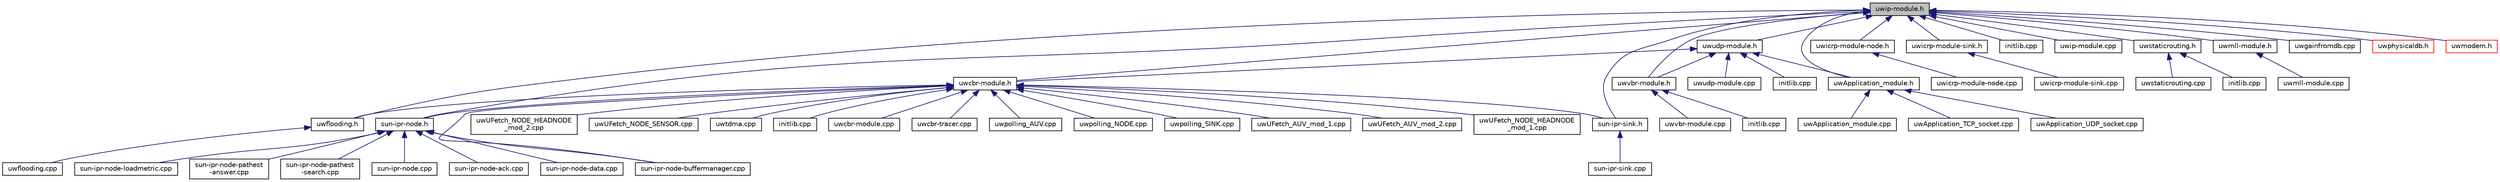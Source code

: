 digraph "uwip-module.h"
{
 // LATEX_PDF_SIZE
  edge [fontname="Helvetica",fontsize="10",labelfontname="Helvetica",labelfontsize="10"];
  node [fontname="Helvetica",fontsize="10",shape=record];
  Node1 [label="uwip-module.h",height=0.2,width=0.4,color="black", fillcolor="grey75", style="filled", fontcolor="black",tooltip="Provides the UWIP packets header description. Definition of the class that define the network layer."];
  Node1 -> Node2 [dir="back",color="midnightblue",fontsize="10",style="solid",fontname="Helvetica"];
  Node2 [label="uwcbr-module.h",height=0.2,width=0.4,color="black", fillcolor="white", style="filled",URL="$uwcbr-module_8h.html",tooltip="Provides the UWCBR packets header description and the definition of the class UWCBR."];
  Node2 -> Node3 [dir="back",color="midnightblue",fontsize="10",style="solid",fontname="Helvetica"];
  Node3 [label="initlib.cpp",height=0.2,width=0.4,color="black", fillcolor="white", style="filled",URL="$application_2uwcbr_2initlib_8cpp.html",tooltip="Provides the initialization of uwcbr libraries."];
  Node2 -> Node4 [dir="back",color="midnightblue",fontsize="10",style="solid",fontname="Helvetica"];
  Node4 [label="uwcbr-module.cpp",height=0.2,width=0.4,color="black", fillcolor="white", style="filled",URL="$uwcbr-module_8cpp.html",tooltip=" "];
  Node2 -> Node5 [dir="back",color="midnightblue",fontsize="10",style="solid",fontname="Helvetica"];
  Node5 [label="uwcbr-tracer.cpp",height=0.2,width=0.4,color="black", fillcolor="white", style="filled",URL="$uwcbr-tracer_8cpp.html",tooltip=" "];
  Node2 -> Node6 [dir="back",color="midnightblue",fontsize="10",style="solid",fontname="Helvetica"];
  Node6 [label="uwflooding.h",height=0.2,width=0.4,color="black", fillcolor="white", style="filled",URL="$uwflooding_8h.html",tooltip="Flooding based routing protocol."];
  Node6 -> Node7 [dir="back",color="midnightblue",fontsize="10",style="solid",fontname="Helvetica"];
  Node7 [label="uwflooding.cpp",height=0.2,width=0.4,color="black", fillcolor="white", style="filled",URL="$uwflooding_8cpp.html",tooltip="Implements UwFlooding class."];
  Node2 -> Node8 [dir="back",color="midnightblue",fontsize="10",style="solid",fontname="Helvetica"];
  Node8 [label="sun-ipr-node-buffermanager.cpp",height=0.2,width=0.4,color="black", fillcolor="white", style="filled",URL="$sun-ipr-node-buffermanager_8cpp.html",tooltip="Provides the implementation of all the methods regarding Buffer Management."];
  Node2 -> Node9 [dir="back",color="midnightblue",fontsize="10",style="solid",fontname="Helvetica"];
  Node9 [label="sun-ipr-node.h",height=0.2,width=0.4,color="black", fillcolor="white", style="filled",URL="$sun-ipr-node_8h.html",tooltip="Dinamic source routing protocol, this file contains Nodes specifications."];
  Node9 -> Node10 [dir="back",color="midnightblue",fontsize="10",style="solid",fontname="Helvetica"];
  Node10 [label="sun-ipr-node-ack.cpp",height=0.2,width=0.4,color="black", fillcolor="white", style="filled",URL="$sun-ipr-node-ack_8cpp.html",tooltip="Provides the implementation of all the methods regarding Ack Packets."];
  Node9 -> Node8 [dir="back",color="midnightblue",fontsize="10",style="solid",fontname="Helvetica"];
  Node9 -> Node11 [dir="back",color="midnightblue",fontsize="10",style="solid",fontname="Helvetica"];
  Node11 [label="sun-ipr-node-data.cpp",height=0.2,width=0.4,color="black", fillcolor="white", style="filled",URL="$sun-ipr-node-data_8cpp.html",tooltip=" "];
  Node9 -> Node12 [dir="back",color="midnightblue",fontsize="10",style="solid",fontname="Helvetica"];
  Node12 [label="sun-ipr-node-loadmetric.cpp",height=0.2,width=0.4,color="black", fillcolor="white", style="filled",URL="$sun-ipr-node-loadmetric_8cpp.html",tooltip="Provides the implementation of all the methods regarding the Load metric."];
  Node9 -> Node13 [dir="back",color="midnightblue",fontsize="10",style="solid",fontname="Helvetica"];
  Node13 [label="sun-ipr-node-pathest\l-answer.cpp",height=0.2,width=0.4,color="black", fillcolor="white", style="filled",URL="$sun-ipr-node-pathest-answer_8cpp.html",tooltip="Provides the implementation of all the methods regarding Path Establishment Answer Packets."];
  Node9 -> Node14 [dir="back",color="midnightblue",fontsize="10",style="solid",fontname="Helvetica"];
  Node14 [label="sun-ipr-node-pathest\l-search.cpp",height=0.2,width=0.4,color="black", fillcolor="white", style="filled",URL="$sun-ipr-node-pathest-search_8cpp.html",tooltip="Provides the implementation of all the methods regarding Path Establishment Search Packets."];
  Node9 -> Node15 [dir="back",color="midnightblue",fontsize="10",style="solid",fontname="Helvetica"];
  Node15 [label="sun-ipr-node.cpp",height=0.2,width=0.4,color="black", fillcolor="white", style="filled",URL="$sun-ipr-node_8cpp.html",tooltip="Implements a SunIPRoutingNode."];
  Node2 -> Node16 [dir="back",color="midnightblue",fontsize="10",style="solid",fontname="Helvetica"];
  Node16 [label="sun-ipr-sink.h",height=0.2,width=0.4,color="black", fillcolor="white", style="filled",URL="$sun-ipr-sink_8h.html",tooltip="Dinamic source routing protocol, this file contains Sinks specifications."];
  Node16 -> Node17 [dir="back",color="midnightblue",fontsize="10",style="solid",fontname="Helvetica"];
  Node17 [label="sun-ipr-sink.cpp",height=0.2,width=0.4,color="black", fillcolor="white", style="filled",URL="$sun-ipr-sink_8cpp.html",tooltip="Implements a SunIPRoutingSink."];
  Node2 -> Node18 [dir="back",color="midnightblue",fontsize="10",style="solid",fontname="Helvetica"];
  Node18 [label="uwpolling_AUV.cpp",height=0.2,width=0.4,color="black", fillcolor="white", style="filled",URL="$uwpolling__AUV_8cpp.html",tooltip="Provides the implementation of Uwpolling_AUV class."];
  Node2 -> Node19 [dir="back",color="midnightblue",fontsize="10",style="solid",fontname="Helvetica"];
  Node19 [label="uwpolling_NODE.cpp",height=0.2,width=0.4,color="black", fillcolor="white", style="filled",URL="$uwpolling__NODE_8cpp.html",tooltip="Implementation of Uwpolling_NODE class."];
  Node2 -> Node20 [dir="back",color="midnightblue",fontsize="10",style="solid",fontname="Helvetica"];
  Node20 [label="uwpolling_SINK.cpp",height=0.2,width=0.4,color="black", fillcolor="white", style="filled",URL="$uwpolling__SINK_8cpp.html",tooltip="Implementation of Uwpolling_SINK class."];
  Node2 -> Node21 [dir="back",color="midnightblue",fontsize="10",style="solid",fontname="Helvetica"];
  Node21 [label="uwUFetch_AUV_mod_1.cpp",height=0.2,width=0.4,color="black", fillcolor="white", style="filled",URL="$uwUFetch__AUV__mod__1_8cpp.html",tooltip=" "];
  Node2 -> Node22 [dir="back",color="midnightblue",fontsize="10",style="solid",fontname="Helvetica"];
  Node22 [label="uwUFetch_AUV_mod_2.cpp",height=0.2,width=0.4,color="black", fillcolor="white", style="filled",URL="$uwUFetch__AUV__mod__2_8cpp.html",tooltip=" "];
  Node2 -> Node23 [dir="back",color="midnightblue",fontsize="10",style="solid",fontname="Helvetica"];
  Node23 [label="uwUFetch_NODE_HEADNODE\l_mod_1.cpp",height=0.2,width=0.4,color="black", fillcolor="white", style="filled",URL="$uwUFetch__NODE__HEADNODE__mod__1_8cpp.html",tooltip="Class that provide the implementation of HEAD NODE entity of uwUFetch protocol using a RTS and CTS pa..."];
  Node2 -> Node24 [dir="back",color="midnightblue",fontsize="10",style="solid",fontname="Helvetica"];
  Node24 [label="uwUFetch_NODE_HEADNODE\l_mod_2.cpp",height=0.2,width=0.4,color="black", fillcolor="white", style="filled",URL="$uwUFetch__NODE__HEADNODE__mod__2_8cpp.html",tooltip=" "];
  Node2 -> Node25 [dir="back",color="midnightblue",fontsize="10",style="solid",fontname="Helvetica"];
  Node25 [label="uwUFetch_NODE_SENSOR.cpp",height=0.2,width=0.4,color="black", fillcolor="white", style="filled",URL="$uwUFetch__NODE__SENSOR_8cpp.html",tooltip="Class that provide the implementation of the SENSOR NODE entity of uwUFetch protocol."];
  Node2 -> Node26 [dir="back",color="midnightblue",fontsize="10",style="solid",fontname="Helvetica"];
  Node26 [label="uwtdma.cpp",height=0.2,width=0.4,color="black", fillcolor="white", style="filled",URL="$uwtdma_8cpp.html",tooltip="Provides the implementation of the class UWTDMA."];
  Node1 -> Node27 [dir="back",color="midnightblue",fontsize="10",style="solid",fontname="Helvetica"];
  Node27 [label="uwvbr-module.h",height=0.2,width=0.4,color="black", fillcolor="white", style="filled",URL="$uwvbr-module_8h.html",tooltip="Provides the UWVBR packets header description and the definition of the class UWVBR."];
  Node27 -> Node28 [dir="back",color="midnightblue",fontsize="10",style="solid",fontname="Helvetica"];
  Node28 [label="initlib.cpp",height=0.2,width=0.4,color="black", fillcolor="white", style="filled",URL="$application_2uwvbr_2initlib_8cpp.html",tooltip=" "];
  Node27 -> Node29 [dir="back",color="midnightblue",fontsize="10",style="solid",fontname="Helvetica"];
  Node29 [label="uwvbr-module.cpp",height=0.2,width=0.4,color="black", fillcolor="white", style="filled",URL="$uwvbr-module_8cpp.html",tooltip=" "];
  Node1 -> Node30 [dir="back",color="midnightblue",fontsize="10",style="solid",fontname="Helvetica"];
  Node30 [label="uwApplication_module.h",height=0.2,width=0.4,color="black", fillcolor="white", style="filled",URL="$uwApplication__module_8h.html",tooltip=" "];
  Node30 -> Node31 [dir="back",color="midnightblue",fontsize="10",style="solid",fontname="Helvetica"];
  Node31 [label="uwApplication_module.cpp",height=0.2,width=0.4,color="black", fillcolor="white", style="filled",URL="$uwApplication__module_8cpp.html",tooltip="Provides the definition of uwApplicationmodule class."];
  Node30 -> Node32 [dir="back",color="midnightblue",fontsize="10",style="solid",fontname="Helvetica"];
  Node32 [label="uwApplication_TCP_socket.cpp",height=0.2,width=0.4,color="black", fillcolor="white", style="filled",URL="$uwApplication__TCP__socket_8cpp.html",tooltip=" "];
  Node30 -> Node33 [dir="back",color="midnightblue",fontsize="10",style="solid",fontname="Helvetica"];
  Node33 [label="uwApplication_UDP_socket.cpp",height=0.2,width=0.4,color="black", fillcolor="white", style="filled",URL="$uwApplication__UDP__socket_8cpp.html",tooltip=" "];
  Node1 -> Node34 [dir="back",color="midnightblue",fontsize="10",style="solid",fontname="Helvetica"];
  Node34 [label="uwicrp-module-node.h",height=0.2,width=0.4,color="black", fillcolor="white", style="filled",URL="$uwicrp-module-node_8h.html",tooltip="Provides a module for nodes that needs a simple and dynamic routing protocol."];
  Node34 -> Node35 [dir="back",color="midnightblue",fontsize="10",style="solid",fontname="Helvetica"];
  Node35 [label="uwicrp-module-node.cpp",height=0.2,width=0.4,color="black", fillcolor="white", style="filled",URL="$uwicrp-module-node_8cpp.html",tooltip="Implements UWIcrpNode."];
  Node1 -> Node36 [dir="back",color="midnightblue",fontsize="10",style="solid",fontname="Helvetica"];
  Node36 [label="uwicrp-module-sink.h",height=0.2,width=0.4,color="black", fillcolor="white", style="filled",URL="$uwicrp-module-sink_8h.html",tooltip="Provides a module for sinks that needs a simple and dynamic routing protocol."];
  Node36 -> Node37 [dir="back",color="midnightblue",fontsize="10",style="solid",fontname="Helvetica"];
  Node37 [label="uwicrp-module-sink.cpp",height=0.2,width=0.4,color="black", fillcolor="white", style="filled",URL="$uwicrp-module-sink_8cpp.html",tooltip="Implements UWIcrpSink."];
  Node1 -> Node38 [dir="back",color="midnightblue",fontsize="10",style="solid",fontname="Helvetica"];
  Node38 [label="initlib.cpp",height=0.2,width=0.4,color="black", fillcolor="white", style="filled",URL="$network_2uwip_2initlib_8cpp.html",tooltip="Provides the initialization of uwip libraries."];
  Node1 -> Node39 [dir="back",color="midnightblue",fontsize="10",style="solid",fontname="Helvetica"];
  Node39 [label="uwip-module.cpp",height=0.2,width=0.4,color="black", fillcolor="white", style="filled",URL="$uwip-module_8cpp.html",tooltip="Implements UWIPModule."];
  Node1 -> Node6 [dir="back",color="midnightblue",fontsize="10",style="solid",fontname="Helvetica"];
  Node1 -> Node40 [dir="back",color="midnightblue",fontsize="10",style="solid",fontname="Helvetica"];
  Node40 [label="uwstaticrouting.h",height=0.2,width=0.4,color="black", fillcolor="white", style="filled",URL="$uwstaticrouting_8h.html",tooltip="Provides basic routing functionalities."];
  Node40 -> Node41 [dir="back",color="midnightblue",fontsize="10",style="solid",fontname="Helvetica"];
  Node41 [label="initlib.cpp",height=0.2,width=0.4,color="black", fillcolor="white", style="filled",URL="$network_2uwstaticrouting_2initlib_8cpp.html",tooltip="Provides the initialization of uwstaticrouting libraries."];
  Node40 -> Node42 [dir="back",color="midnightblue",fontsize="10",style="solid",fontname="Helvetica"];
  Node42 [label="uwstaticrouting.cpp",height=0.2,width=0.4,color="black", fillcolor="white", style="filled",URL="$uwstaticrouting_8cpp.html",tooltip="Provides the class implementation of UWSTATICROUTING."];
  Node1 -> Node9 [dir="back",color="midnightblue",fontsize="10",style="solid",fontname="Helvetica"];
  Node1 -> Node16 [dir="back",color="midnightblue",fontsize="10",style="solid",fontname="Helvetica"];
  Node1 -> Node43 [dir="back",color="midnightblue",fontsize="10",style="solid",fontname="Helvetica"];
  Node43 [label="uwudp-module.h",height=0.2,width=0.4,color="black", fillcolor="white", style="filled",URL="$uwudp-module_8h.html",tooltip="Provides the UWUDP packets header description and the definition of the class UWUDP."];
  Node43 -> Node2 [dir="back",color="midnightblue",fontsize="10",style="solid",fontname="Helvetica"];
  Node43 -> Node27 [dir="back",color="midnightblue",fontsize="10",style="solid",fontname="Helvetica"];
  Node43 -> Node30 [dir="back",color="midnightblue",fontsize="10",style="solid",fontname="Helvetica"];
  Node43 -> Node44 [dir="back",color="midnightblue",fontsize="10",style="solid",fontname="Helvetica"];
  Node44 [label="initlib.cpp",height=0.2,width=0.4,color="black", fillcolor="white", style="filled",URL="$transport_2uwudp_2initlib_8cpp.html",tooltip="Provides the initialization of uwudp libraries."];
  Node43 -> Node45 [dir="back",color="midnightblue",fontsize="10",style="solid",fontname="Helvetica"];
  Node45 [label="uwudp-module.cpp",height=0.2,width=0.4,color="black", fillcolor="white", style="filled",URL="$uwudp-module_8cpp.html",tooltip="Provides the UWUDP class implementation."];
  Node1 -> Node46 [dir="back",color="midnightblue",fontsize="10",style="solid",fontname="Helvetica"];
  Node46 [label="uwmll-module.h",height=0.2,width=0.4,color="black", fillcolor="white", style="filled",URL="$uwmll-module_8h.html",tooltip="Provides the declaration of UWMllModule class that represents the MLL class."];
  Node46 -> Node47 [dir="back",color="midnightblue",fontsize="10",style="solid",fontname="Helvetica"];
  Node47 [label="uwmll-module.cpp",height=0.2,width=0.4,color="black", fillcolor="white", style="filled",URL="$uwmll-module_8cpp.html",tooltip="Provides the implementation of UWModuleClass that represents the implementation of MLL module."];
  Node1 -> Node48 [dir="back",color="midnightblue",fontsize="10",style="solid",fontname="Helvetica"];
  Node48 [label="uwgainfromdb.cpp",height=0.2,width=0.4,color="black", fillcolor="white", style="filled",URL="$uwgainfromdb_8cpp.html",tooltip="Implementation of UnderwaterGainFromDb class."];
  Node1 -> Node49 [dir="back",color="midnightblue",fontsize="10",style="solid",fontname="Helvetica"];
  Node49 [label="uwphysicaldb.h",height=0.2,width=0.4,color="red", fillcolor="white", style="filled",URL="$uwphysicaldb_8h.html",tooltip="Definition of UnderwaterPhysicaldb class."];
  Node1 -> Node51 [dir="back",color="midnightblue",fontsize="10",style="solid",fontname="Helvetica"];
  Node51 [label="uwmodem.h",height=0.2,width=0.4,color="red", fillcolor="white", style="filled",URL="$uwmodem_8h.html",tooltip="Header of the main class that implements the general interface between DESERT and real acoustic modem..."];
}

